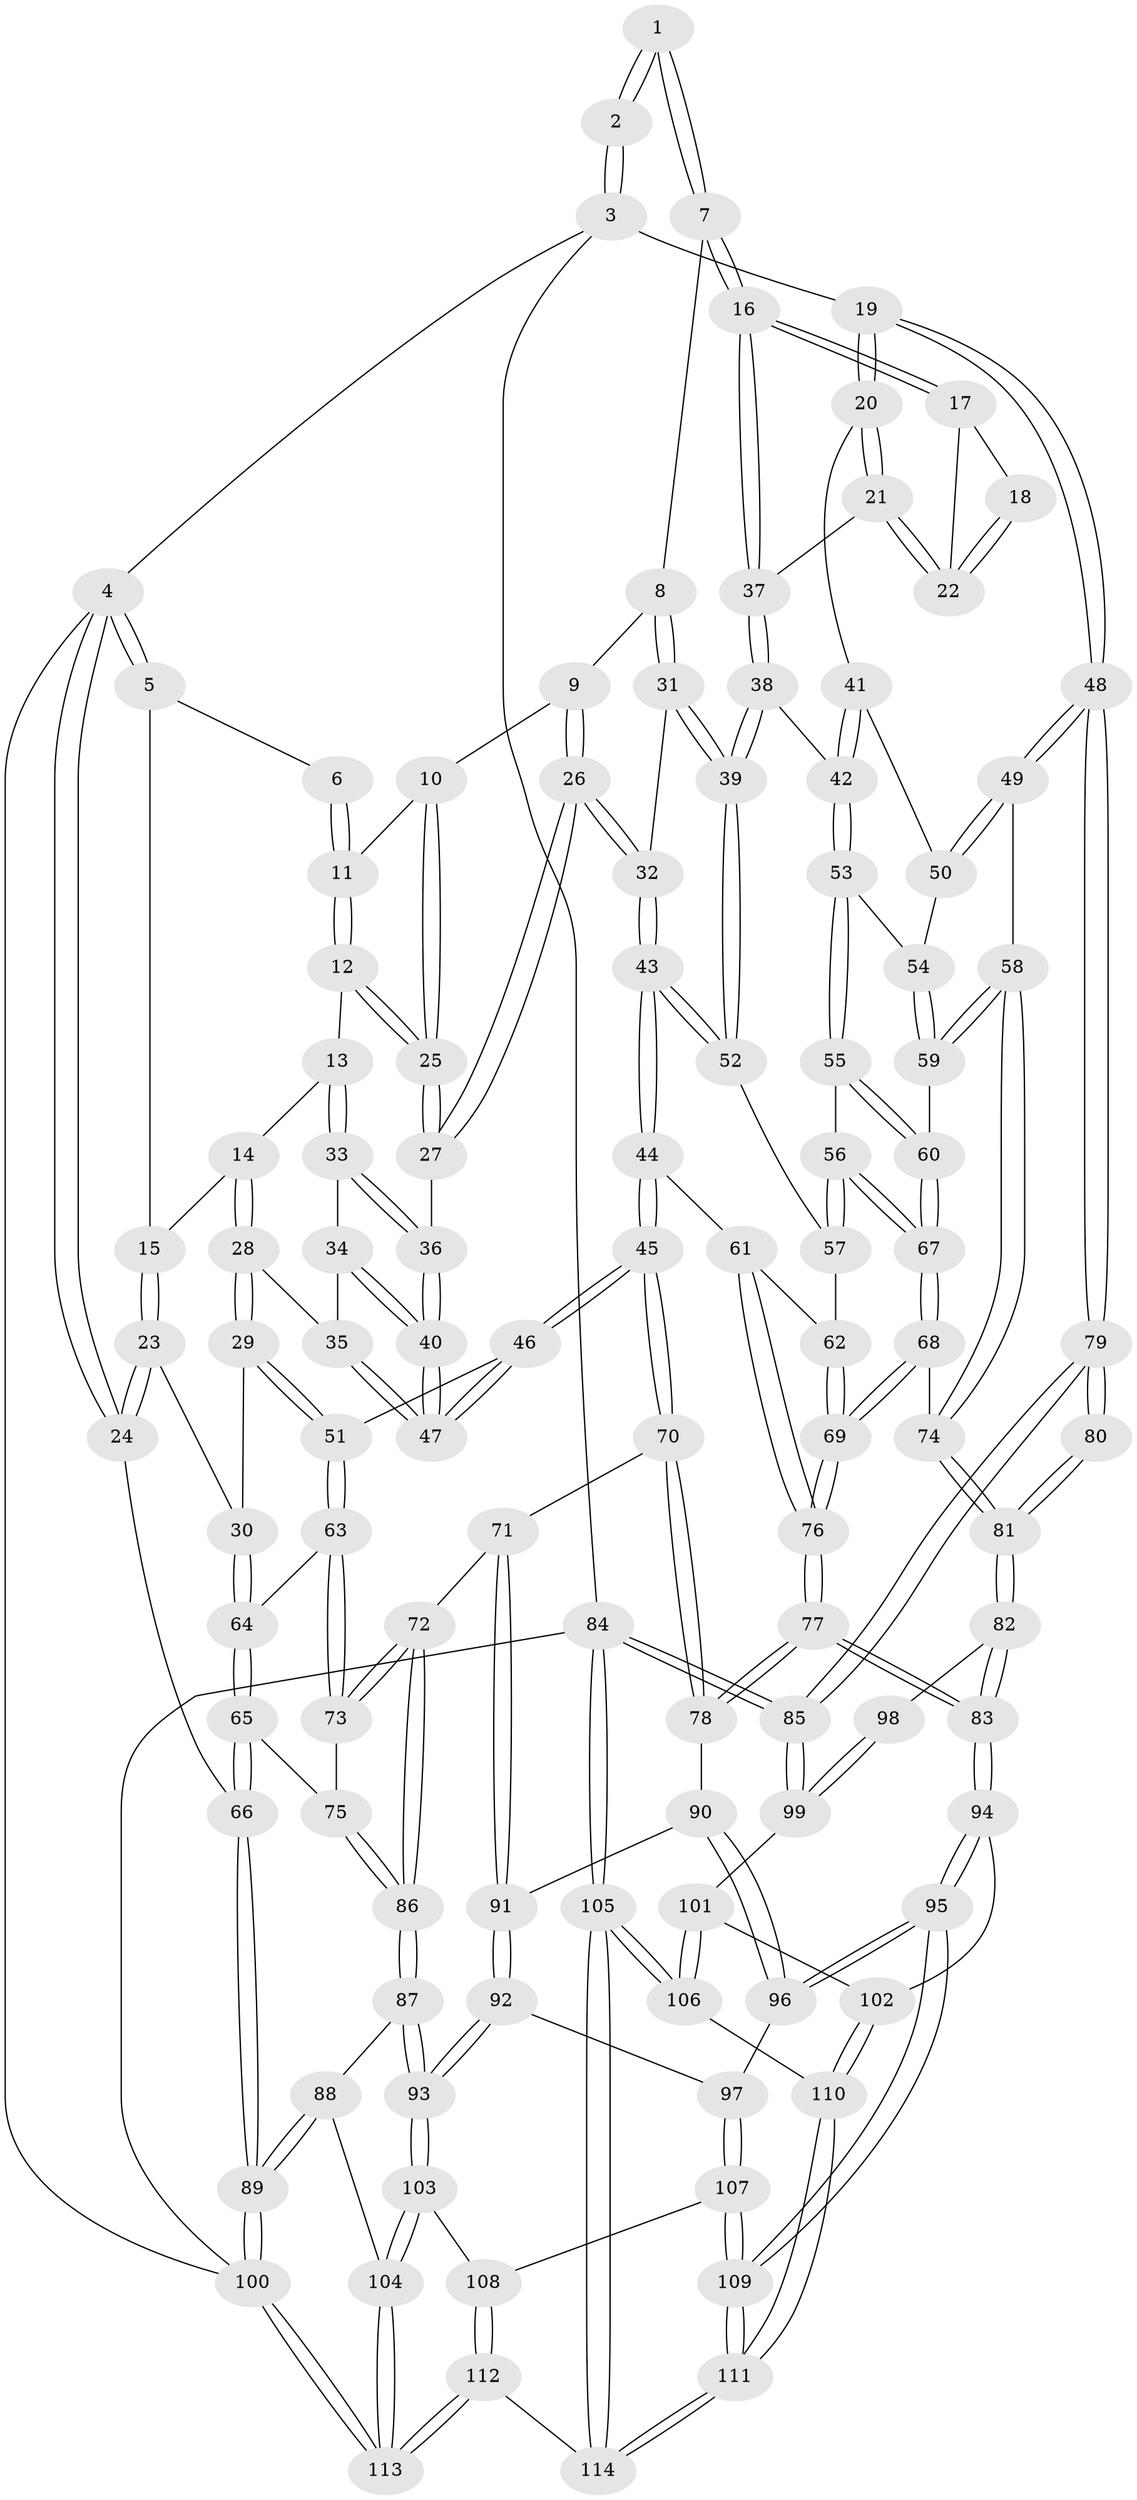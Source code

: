 // Generated by graph-tools (version 1.1) at 2025/27/03/15/25 16:27:56]
// undirected, 114 vertices, 282 edges
graph export_dot {
graph [start="1"]
  node [color=gray90,style=filled];
  1 [pos="+0.6605430237439898+0"];
  2 [pos="+1+0"];
  3 [pos="+1+0"];
  4 [pos="+0+0"];
  5 [pos="+0.14834586669567323+0"];
  6 [pos="+0.35486459329719217+0"];
  7 [pos="+0.6492378039993133+0.054414639522574595"];
  8 [pos="+0.6055948975474622+0.07437058461532177"];
  9 [pos="+0.49960307790943986+0.0699531923495413"];
  10 [pos="+0.4774340530234454+0.062351169953191336"];
  11 [pos="+0.42215054841171323+0.019272503691297616"];
  12 [pos="+0.37840098933525224+0.09110379064812163"];
  13 [pos="+0.2689603261509292+0.10820404460733314"];
  14 [pos="+0.19885523821582393+0"];
  15 [pos="+0.16314636034264138+0"];
  16 [pos="+0.7058998850308342+0.11908194396072852"];
  17 [pos="+0.7848882231145863+0.09650959723531112"];
  18 [pos="+0.8866806379890351+0"];
  19 [pos="+1+0.16266007397369114"];
  20 [pos="+0.9381171265418936+0.19816844732176692"];
  21 [pos="+0.9221945968490214+0.1813871577577353"];
  22 [pos="+0.9037471609616827+0.1562705039539392"];
  23 [pos="+0+0.2568628345897286"];
  24 [pos="+0+0.2820429563620932"];
  25 [pos="+0.41876512887332407+0.19327969833566847"];
  26 [pos="+0.4722791586457945+0.23086536719336312"];
  27 [pos="+0.41974859385678404+0.20108711849239166"];
  28 [pos="+0.11951923323479538+0.21967615779485108"];
  29 [pos="+0.014782380053798356+0.2592036429723821"];
  30 [pos="+0.005707761714603316+0.2592209121719777"];
  31 [pos="+0.5202387195435925+0.20942288545057663"];
  32 [pos="+0.47571639731917875+0.23370281269736945"];
  33 [pos="+0.269778333503095+0.14059116274213235"];
  34 [pos="+0.23083589097112006+0.19879717616867265"];
  35 [pos="+0.12288180839213643+0.21983925059701134"];
  36 [pos="+0.3680353318900739+0.2126285013970945"];
  37 [pos="+0.7108708958852613+0.16142450409785247"];
  38 [pos="+0.7122947294758469+0.2448340191958643"];
  39 [pos="+0.7025642854870607+0.2526565404359045"];
  40 [pos="+0.2925378092310046+0.31217253622615615"];
  41 [pos="+0.9149273510202952+0.2216757597533655"];
  42 [pos="+0.7446627919562162+0.259595577252882"];
  43 [pos="+0.48885686409899903+0.35046411582185083"];
  44 [pos="+0.4632233950072534+0.42704932157970266"];
  45 [pos="+0.3989104148628723+0.4557649640504795"];
  46 [pos="+0.28913573077182403+0.3830225780449485"];
  47 [pos="+0.2871439872299615+0.35766569555310856"];
  48 [pos="+1+0.5315189728801893"];
  49 [pos="+0.9818782459764206+0.453498242915145"];
  50 [pos="+0.902665783518912+0.29988556144628525"];
  51 [pos="+0.2220725831685076+0.4000679838062089"];
  52 [pos="+0.6851774694347208+0.27875061704223414"];
  53 [pos="+0.7956518373650376+0.33018229490865825"];
  54 [pos="+0.8346525423413905+0.33596254005817716"];
  55 [pos="+0.7953151857601294+0.33314280219916803"];
  56 [pos="+0.72117078246016+0.41478257597039414"];
  57 [pos="+0.6783125906917117+0.36284826942883575"];
  58 [pos="+0.9722835263057518+0.452298674257683"];
  59 [pos="+0.9272331489198233+0.44262016969094525"];
  60 [pos="+0.8061240668158979+0.4486153533473245"];
  61 [pos="+0.47069414465123743+0.4303406575741719"];
  62 [pos="+0.6301237143521903+0.40721336112240397"];
  63 [pos="+0.15612905070963673+0.47315740641413945"];
  64 [pos="+0.12312541809070968+0.4739014955467773"];
  65 [pos="+0+0.539658367037911"];
  66 [pos="+0+0.5479693972327943"];
  67 [pos="+0.7516783208059293+0.48560717790490154"];
  68 [pos="+0.7444814545229013+0.5001862720715947"];
  69 [pos="+0.7011207175459049+0.523555229896633"];
  70 [pos="+0.3683044216871772+0.5711636796436778"];
  71 [pos="+0.3501594522239462+0.5947258913437"];
  72 [pos="+0.21562377101051539+0.6255021194382064"];
  73 [pos="+0.20494597770289447+0.6120718360407362"];
  74 [pos="+0.8009079941444008+0.5504290906715095"];
  75 [pos="+0+0.5454547763378577"];
  76 [pos="+0.6421881948626126+0.5812522040402093"];
  77 [pos="+0.6379081546991179+0.6490306962118028"];
  78 [pos="+0.5402937700880674+0.6595411990333376"];
  79 [pos="+1+0.5823382069554494"];
  80 [pos="+1+0.6096924673927454"];
  81 [pos="+0.8217148132240036+0.5787459573847524"];
  82 [pos="+0.7638392151605865+0.7046318944805269"];
  83 [pos="+0.6886144727793927+0.7330002349131554"];
  84 [pos="+1+1"];
  85 [pos="+1+0.9271278676993617"];
  86 [pos="+0.17531352125140642+0.6962636423609396"];
  87 [pos="+0.15738210675145878+0.7405435867044431"];
  88 [pos="+0.12217745490687378+0.760302645677193"];
  89 [pos="+0+0.8693623769104011"];
  90 [pos="+0.4957708606425764+0.715566860784266"];
  91 [pos="+0.3692211385885759+0.6835759317823369"];
  92 [pos="+0.36583997945744595+0.8211901163424131"];
  93 [pos="+0.3203678385763182+0.8380508067342013"];
  94 [pos="+0.6800318665907424+0.7943206311280532"];
  95 [pos="+0.6284738512876906+0.8295953302995666"];
  96 [pos="+0.48482255500146176+0.7871807388644729"];
  97 [pos="+0.3792666494575441+0.826388031767877"];
  98 [pos="+0.840461918496136+0.707721059422802"];
  99 [pos="+0.9077159372930166+0.84648093075251"];
  100 [pos="+0+1"];
  101 [pos="+0.8515812063033037+0.8581318054229238"];
  102 [pos="+0.689360433103802+0.8030886637701914"];
  103 [pos="+0.31661841892182585+0.844989861264217"];
  104 [pos="+0.21591469147912656+0.9659381100422982"];
  105 [pos="+0.9082089314678393+1"];
  106 [pos="+0.8042058737950519+1"];
  107 [pos="+0.47624385204574954+0.9603490213222434"];
  108 [pos="+0.3441796260282538+0.9515615671539176"];
  109 [pos="+0.5234168502722232+1"];
  110 [pos="+0.7330308171298777+0.923407461741736"];
  111 [pos="+0.5261827786746249+1"];
  112 [pos="+0.36565916818056227+1"];
  113 [pos="+0.052177780057621526+1"];
  114 [pos="+0.5256222622951213+1"];
  1 -- 2;
  1 -- 2;
  1 -- 7;
  1 -- 7;
  2 -- 3;
  2 -- 3;
  3 -- 4;
  3 -- 19;
  3 -- 84;
  4 -- 5;
  4 -- 5;
  4 -- 24;
  4 -- 24;
  4 -- 100;
  5 -- 6;
  5 -- 15;
  6 -- 11;
  6 -- 11;
  7 -- 8;
  7 -- 16;
  7 -- 16;
  8 -- 9;
  8 -- 31;
  8 -- 31;
  9 -- 10;
  9 -- 26;
  9 -- 26;
  10 -- 11;
  10 -- 25;
  10 -- 25;
  11 -- 12;
  11 -- 12;
  12 -- 13;
  12 -- 25;
  12 -- 25;
  13 -- 14;
  13 -- 33;
  13 -- 33;
  14 -- 15;
  14 -- 28;
  14 -- 28;
  15 -- 23;
  15 -- 23;
  16 -- 17;
  16 -- 17;
  16 -- 37;
  16 -- 37;
  17 -- 18;
  17 -- 22;
  18 -- 22;
  18 -- 22;
  19 -- 20;
  19 -- 20;
  19 -- 48;
  19 -- 48;
  20 -- 21;
  20 -- 21;
  20 -- 41;
  21 -- 22;
  21 -- 22;
  21 -- 37;
  23 -- 24;
  23 -- 24;
  23 -- 30;
  24 -- 66;
  25 -- 27;
  25 -- 27;
  26 -- 27;
  26 -- 27;
  26 -- 32;
  26 -- 32;
  27 -- 36;
  28 -- 29;
  28 -- 29;
  28 -- 35;
  29 -- 30;
  29 -- 51;
  29 -- 51;
  30 -- 64;
  30 -- 64;
  31 -- 32;
  31 -- 39;
  31 -- 39;
  32 -- 43;
  32 -- 43;
  33 -- 34;
  33 -- 36;
  33 -- 36;
  34 -- 35;
  34 -- 40;
  34 -- 40;
  35 -- 47;
  35 -- 47;
  36 -- 40;
  36 -- 40;
  37 -- 38;
  37 -- 38;
  38 -- 39;
  38 -- 39;
  38 -- 42;
  39 -- 52;
  39 -- 52;
  40 -- 47;
  40 -- 47;
  41 -- 42;
  41 -- 42;
  41 -- 50;
  42 -- 53;
  42 -- 53;
  43 -- 44;
  43 -- 44;
  43 -- 52;
  43 -- 52;
  44 -- 45;
  44 -- 45;
  44 -- 61;
  45 -- 46;
  45 -- 46;
  45 -- 70;
  45 -- 70;
  46 -- 47;
  46 -- 47;
  46 -- 51;
  48 -- 49;
  48 -- 49;
  48 -- 79;
  48 -- 79;
  49 -- 50;
  49 -- 50;
  49 -- 58;
  50 -- 54;
  51 -- 63;
  51 -- 63;
  52 -- 57;
  53 -- 54;
  53 -- 55;
  53 -- 55;
  54 -- 59;
  54 -- 59;
  55 -- 56;
  55 -- 60;
  55 -- 60;
  56 -- 57;
  56 -- 57;
  56 -- 67;
  56 -- 67;
  57 -- 62;
  58 -- 59;
  58 -- 59;
  58 -- 74;
  58 -- 74;
  59 -- 60;
  60 -- 67;
  60 -- 67;
  61 -- 62;
  61 -- 76;
  61 -- 76;
  62 -- 69;
  62 -- 69;
  63 -- 64;
  63 -- 73;
  63 -- 73;
  64 -- 65;
  64 -- 65;
  65 -- 66;
  65 -- 66;
  65 -- 75;
  66 -- 89;
  66 -- 89;
  67 -- 68;
  67 -- 68;
  68 -- 69;
  68 -- 69;
  68 -- 74;
  69 -- 76;
  69 -- 76;
  70 -- 71;
  70 -- 78;
  70 -- 78;
  71 -- 72;
  71 -- 91;
  71 -- 91;
  72 -- 73;
  72 -- 73;
  72 -- 86;
  72 -- 86;
  73 -- 75;
  74 -- 81;
  74 -- 81;
  75 -- 86;
  75 -- 86;
  76 -- 77;
  76 -- 77;
  77 -- 78;
  77 -- 78;
  77 -- 83;
  77 -- 83;
  78 -- 90;
  79 -- 80;
  79 -- 80;
  79 -- 85;
  79 -- 85;
  80 -- 81;
  80 -- 81;
  81 -- 82;
  81 -- 82;
  82 -- 83;
  82 -- 83;
  82 -- 98;
  83 -- 94;
  83 -- 94;
  84 -- 85;
  84 -- 85;
  84 -- 105;
  84 -- 105;
  84 -- 100;
  85 -- 99;
  85 -- 99;
  86 -- 87;
  86 -- 87;
  87 -- 88;
  87 -- 93;
  87 -- 93;
  88 -- 89;
  88 -- 89;
  88 -- 104;
  89 -- 100;
  89 -- 100;
  90 -- 91;
  90 -- 96;
  90 -- 96;
  91 -- 92;
  91 -- 92;
  92 -- 93;
  92 -- 93;
  92 -- 97;
  93 -- 103;
  93 -- 103;
  94 -- 95;
  94 -- 95;
  94 -- 102;
  95 -- 96;
  95 -- 96;
  95 -- 109;
  95 -- 109;
  96 -- 97;
  97 -- 107;
  97 -- 107;
  98 -- 99;
  98 -- 99;
  99 -- 101;
  100 -- 113;
  100 -- 113;
  101 -- 102;
  101 -- 106;
  101 -- 106;
  102 -- 110;
  102 -- 110;
  103 -- 104;
  103 -- 104;
  103 -- 108;
  104 -- 113;
  104 -- 113;
  105 -- 106;
  105 -- 106;
  105 -- 114;
  105 -- 114;
  106 -- 110;
  107 -- 108;
  107 -- 109;
  107 -- 109;
  108 -- 112;
  108 -- 112;
  109 -- 111;
  109 -- 111;
  110 -- 111;
  110 -- 111;
  111 -- 114;
  111 -- 114;
  112 -- 113;
  112 -- 113;
  112 -- 114;
}
